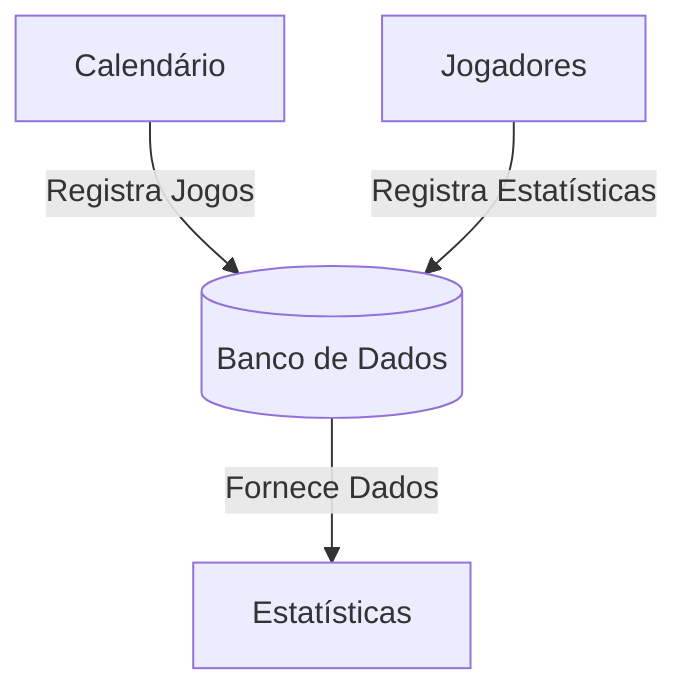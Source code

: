 ---
id: b26417ad-c92f-42db-9166-51bad77b615f
---
graph TD
  A[Calendário] -->|Registra Jogos| B[(Banco de Dados)]
  C[Jogadores] -->|Registra Estatísticas| B
  B -->|Fornece Dados| D[Estatísticas]